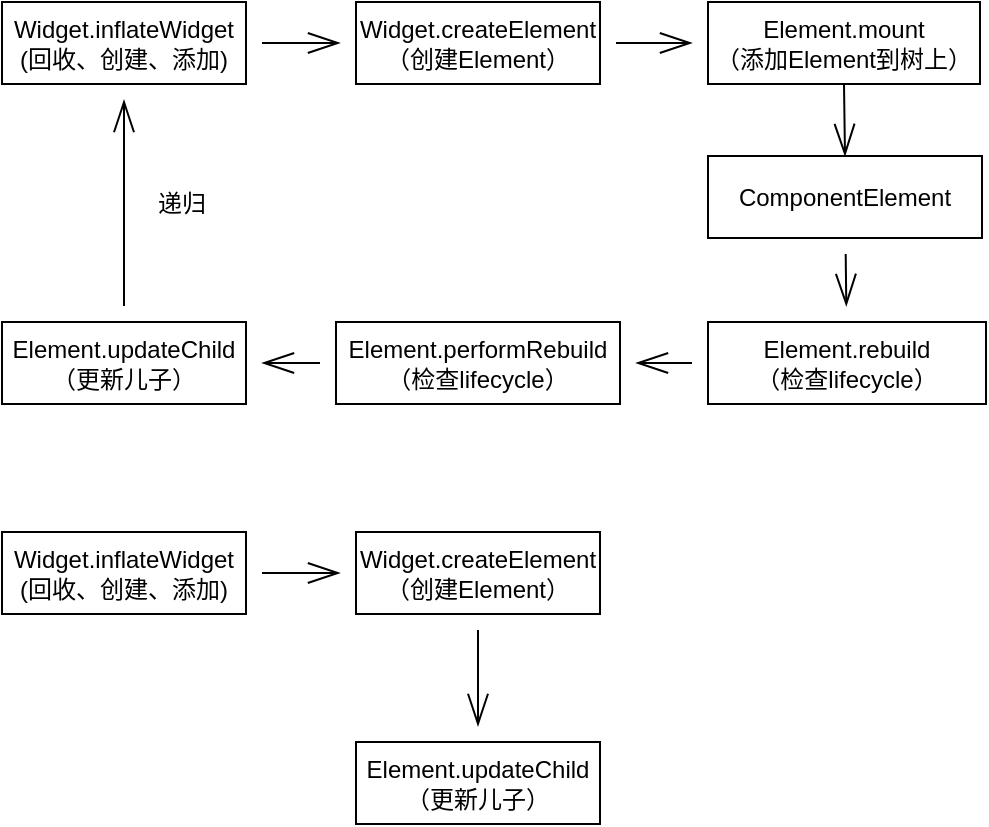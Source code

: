 <mxfile version="15.3.3" type="device"><diagram id="Rz-5D_H6z_Uyb3rNXFaW" name="Page-1"><mxGraphModel dx="1298" dy="678" grid="0" gridSize="10" guides="1" tooltips="1" connect="1" arrows="1" fold="1" page="1" pageScale="1" pageWidth="827" pageHeight="1169" math="0" shadow="0"><root><mxCell id="0"/><mxCell id="1" parent="0"/><mxCell id="tFt8Dujt4ketIClM1ArW-17" value="" style="edgeStyle=none;curved=1;rounded=0;orthogonalLoop=1;jettySize=auto;html=1;endArrow=openThin;endFill=0;startSize=14;endSize=14;sourcePerimeterSpacing=8;targetPerimeterSpacing=8;" edge="1" parent="1" source="IsXz4QDPa6WuwBEGER_W-1" target="tFt8Dujt4ketIClM1ArW-1"><mxGeometry relative="1" as="geometry"/></mxCell><mxCell id="IsXz4QDPa6WuwBEGER_W-1" value="Widget.inflateWidget&lt;br&gt;(回收、创建、添加)" style="rounded=0;whiteSpace=wrap;html=1;" parent="1" vertex="1"><mxGeometry x="56" y="160" width="122" height="41" as="geometry"/></mxCell><mxCell id="tFt8Dujt4ketIClM1ArW-16" value="" style="edgeStyle=none;curved=1;rounded=0;orthogonalLoop=1;jettySize=auto;html=1;endArrow=openThin;endFill=0;startSize=14;endSize=14;sourcePerimeterSpacing=8;targetPerimeterSpacing=8;" edge="1" parent="1" source="tFt8Dujt4ketIClM1ArW-1" target="tFt8Dujt4ketIClM1ArW-2"><mxGeometry relative="1" as="geometry"/></mxCell><mxCell id="tFt8Dujt4ketIClM1ArW-1" value="Widget.createElement&lt;br&gt;（创建Element）" style="rounded=0;whiteSpace=wrap;html=1;" vertex="1" parent="1"><mxGeometry x="233" y="160" width="122" height="41" as="geometry"/></mxCell><mxCell id="tFt8Dujt4ketIClM1ArW-9" value="" style="edgeStyle=none;curved=1;rounded=0;orthogonalLoop=1;jettySize=auto;html=1;endArrow=openThin;endFill=0;startSize=14;endSize=14;sourcePerimeterSpacing=8;targetPerimeterSpacing=8;exitX=0.5;exitY=1;exitDx=0;exitDy=0;entryX=0.5;entryY=0;entryDx=0;entryDy=0;" edge="1" parent="1" source="tFt8Dujt4ketIClM1ArW-2" target="tFt8Dujt4ketIClM1ArW-8"><mxGeometry relative="1" as="geometry"/></mxCell><mxCell id="tFt8Dujt4ketIClM1ArW-2" value="Element.mount&lt;br&gt;（添加Element到树上）" style="rounded=0;whiteSpace=wrap;html=1;" vertex="1" parent="1"><mxGeometry x="409" y="160" width="136" height="41" as="geometry"/></mxCell><mxCell id="tFt8Dujt4ketIClM1ArW-14" value="" style="edgeStyle=none;curved=1;rounded=0;orthogonalLoop=1;jettySize=auto;html=1;endArrow=openThin;endFill=0;startSize=14;endSize=14;sourcePerimeterSpacing=8;targetPerimeterSpacing=8;" edge="1" parent="1" source="tFt8Dujt4ketIClM1ArW-8" target="tFt8Dujt4ketIClM1ArW-10"><mxGeometry relative="1" as="geometry"/></mxCell><mxCell id="tFt8Dujt4ketIClM1ArW-8" value="ComponentElement&lt;br&gt;" style="rounded=0;whiteSpace=wrap;html=1;" vertex="1" parent="1"><mxGeometry x="409" y="237" width="137" height="41" as="geometry"/></mxCell><mxCell id="tFt8Dujt4ketIClM1ArW-18" value="" style="edgeStyle=none;curved=1;rounded=0;orthogonalLoop=1;jettySize=auto;html=1;endArrow=openThin;endFill=0;startSize=14;endSize=14;sourcePerimeterSpacing=8;targetPerimeterSpacing=8;" edge="1" parent="1" source="tFt8Dujt4ketIClM1ArW-10" target="tFt8Dujt4ketIClM1ArW-11"><mxGeometry relative="1" as="geometry"/></mxCell><mxCell id="tFt8Dujt4ketIClM1ArW-10" value="Element.rebuild&lt;br&gt;（检查lifecycle）" style="rounded=0;whiteSpace=wrap;html=1;" vertex="1" parent="1"><mxGeometry x="409" y="320" width="139" height="41" as="geometry"/></mxCell><mxCell id="tFt8Dujt4ketIClM1ArW-19" value="" style="edgeStyle=none;curved=1;rounded=0;orthogonalLoop=1;jettySize=auto;html=1;endArrow=openThin;endFill=0;startSize=14;endSize=14;sourcePerimeterSpacing=8;targetPerimeterSpacing=8;" edge="1" parent="1" source="tFt8Dujt4ketIClM1ArW-11" target="tFt8Dujt4ketIClM1ArW-12"><mxGeometry relative="1" as="geometry"/></mxCell><mxCell id="tFt8Dujt4ketIClM1ArW-11" value="Element.performRebuild&lt;br&gt;（检查lifecycle）" style="rounded=0;whiteSpace=wrap;html=1;" vertex="1" parent="1"><mxGeometry x="223" y="320" width="142" height="41" as="geometry"/></mxCell><mxCell id="tFt8Dujt4ketIClM1ArW-13" value="" style="edgeStyle=none;curved=1;rounded=0;orthogonalLoop=1;jettySize=auto;html=1;endArrow=openThin;endFill=0;startSize=14;endSize=14;sourcePerimeterSpacing=8;targetPerimeterSpacing=8;" edge="1" parent="1" source="tFt8Dujt4ketIClM1ArW-12" target="IsXz4QDPa6WuwBEGER_W-1"><mxGeometry relative="1" as="geometry"/></mxCell><mxCell id="tFt8Dujt4ketIClM1ArW-12" value="Element.updateChild&lt;br&gt;（更新儿子）" style="rounded=0;whiteSpace=wrap;html=1;" vertex="1" parent="1"><mxGeometry x="56" y="320" width="122" height="41" as="geometry"/></mxCell><mxCell id="tFt8Dujt4ketIClM1ArW-20" value="递归" style="text;html=1;strokeColor=none;fillColor=none;align=center;verticalAlign=middle;whiteSpace=wrap;rounded=0;hachureGap=4;pointerEvents=0;" vertex="1" parent="1"><mxGeometry x="126" y="251" width="40" height="20" as="geometry"/></mxCell><mxCell id="tFt8Dujt4ketIClM1ArW-21" value="" style="edgeStyle=none;curved=1;rounded=0;orthogonalLoop=1;jettySize=auto;html=1;endArrow=openThin;endFill=0;startSize=14;endSize=14;sourcePerimeterSpacing=8;targetPerimeterSpacing=8;" edge="1" parent="1" source="tFt8Dujt4ketIClM1ArW-22" target="tFt8Dujt4ketIClM1ArW-23"><mxGeometry relative="1" as="geometry"/></mxCell><mxCell id="tFt8Dujt4ketIClM1ArW-22" value="Widget.inflateWidget&lt;br&gt;(回收、创建、添加)" style="rounded=0;whiteSpace=wrap;html=1;" vertex="1" parent="1"><mxGeometry x="56" y="425" width="122" height="41" as="geometry"/></mxCell><mxCell id="tFt8Dujt4ketIClM1ArW-25" value="" style="edgeStyle=none;curved=1;rounded=0;orthogonalLoop=1;jettySize=auto;html=1;endArrow=openThin;endFill=0;startSize=14;endSize=14;sourcePerimeterSpacing=8;targetPerimeterSpacing=8;" edge="1" parent="1" source="tFt8Dujt4ketIClM1ArW-23" target="tFt8Dujt4ketIClM1ArW-24"><mxGeometry relative="1" as="geometry"/></mxCell><mxCell id="tFt8Dujt4ketIClM1ArW-23" value="Widget.createElement&lt;br&gt;（创建Element）" style="rounded=0;whiteSpace=wrap;html=1;" vertex="1" parent="1"><mxGeometry x="233" y="425" width="122" height="41" as="geometry"/></mxCell><mxCell id="tFt8Dujt4ketIClM1ArW-24" value="Element.updateChild&lt;br&gt;（更新儿子）" style="rounded=0;whiteSpace=wrap;html=1;" vertex="1" parent="1"><mxGeometry x="233" y="530" width="122" height="41" as="geometry"/></mxCell></root></mxGraphModel></diagram></mxfile>